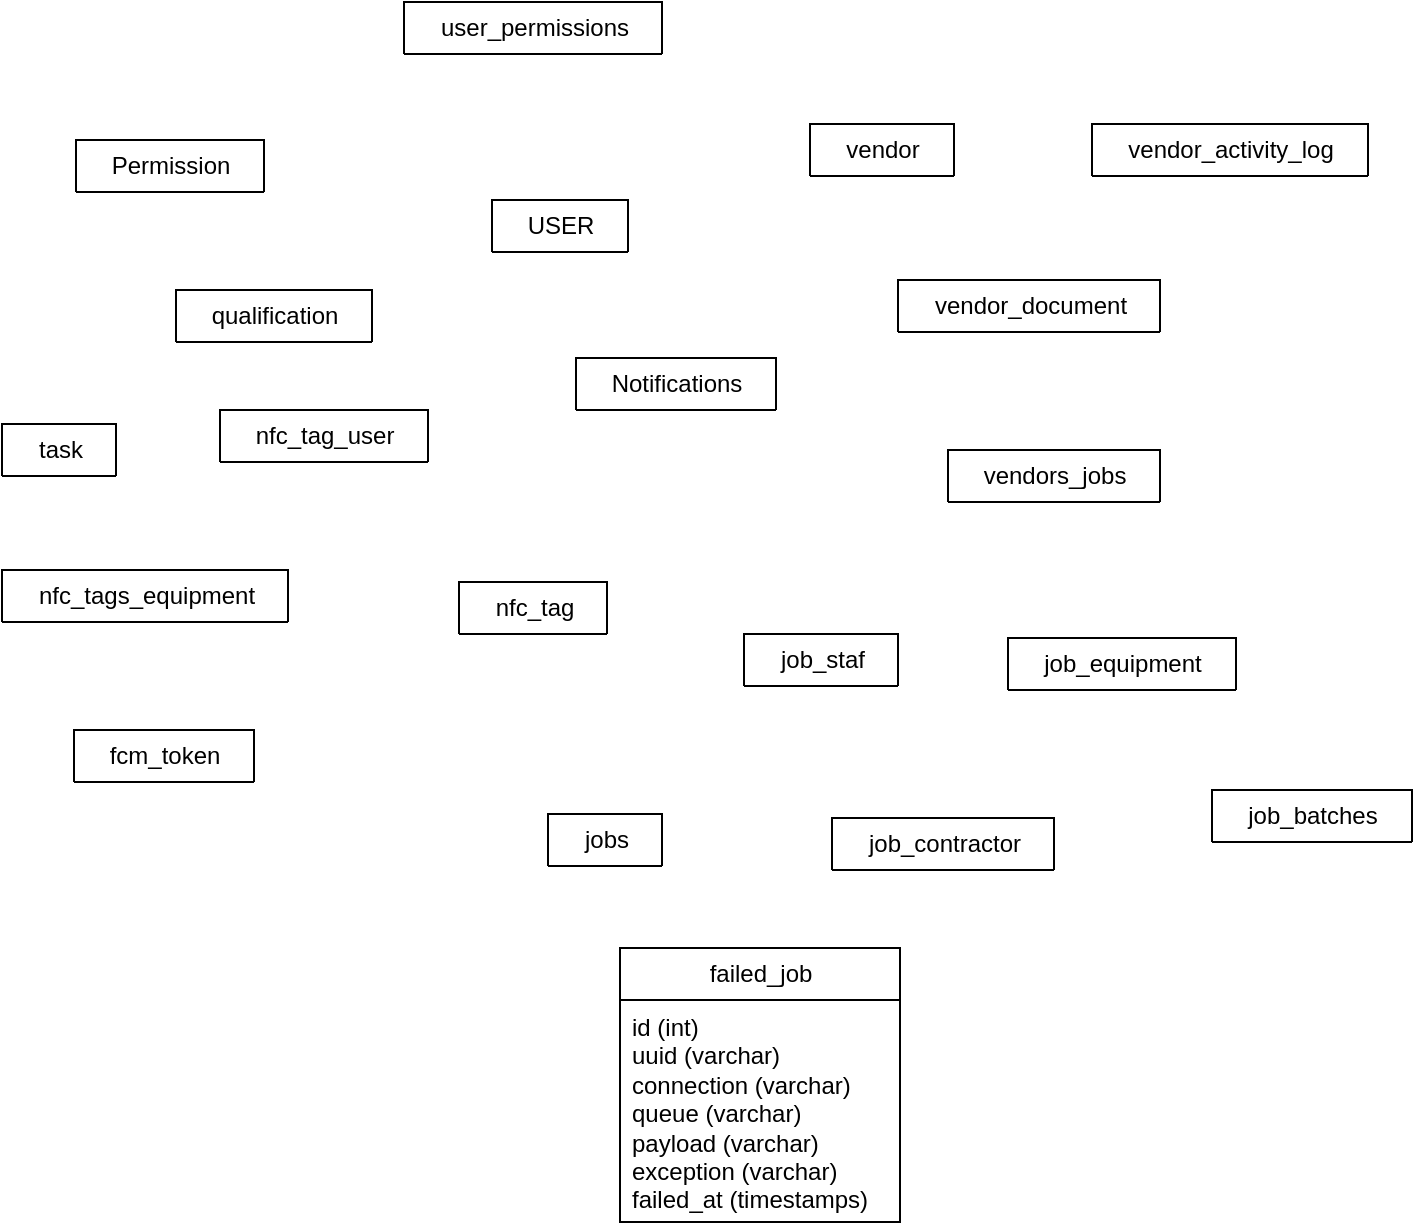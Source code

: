 <mxfile version="25.0.1">
  <diagram name="Page-1" id="tnQ678aVrlw4dm5YoUwT">
    <mxGraphModel dx="794" dy="384" grid="0" gridSize="10" guides="1" tooltips="1" connect="1" arrows="1" fold="1" page="1" pageScale="1" pageWidth="850" pageHeight="1100" background="none" math="0" shadow="0">
      <root>
        <mxCell id="0" />
        <mxCell id="1" parent="0" />
        <mxCell id="ZSYq4ZnVDpGivRZ-uzch-1" value="USER" style="swimlane;fontStyle=0;childLayout=stackLayout;horizontal=1;startSize=26;fillColor=none;horizontalStack=0;resizeParent=1;resizeParentMax=0;resizeLast=0;collapsible=1;marginBottom=0;html=1;" vertex="1" collapsed="1" parent="1">
          <mxGeometry x="317" y="134" width="68" height="26" as="geometry">
            <mxRectangle x="273" y="176" width="148" height="78" as="alternateBounds" />
          </mxGeometry>
        </mxCell>
        <mxCell id="ZSYq4ZnVDpGivRZ-uzch-2" value="id&lt;div&gt;Vendor_id (userTAB) (FK)&lt;/div&gt;" style="text;strokeColor=none;fillColor=none;align=left;verticalAlign=top;spacingLeft=4;spacingRight=4;overflow=hidden;rotatable=0;points=[[0,0.5],[1,0.5]];portConstraint=eastwest;whiteSpace=wrap;html=1;" vertex="1" parent="ZSYq4ZnVDpGivRZ-uzch-1">
          <mxGeometry y="26" width="148" height="52" as="geometry" />
        </mxCell>
        <mxCell id="ZSYq4ZnVDpGivRZ-uzch-5" style="edgeStyle=orthogonalEdgeStyle;rounded=0;orthogonalLoop=1;jettySize=auto;html=1;exitX=1;exitY=0.5;exitDx=0;exitDy=0;" edge="1" parent="ZSYq4ZnVDpGivRZ-uzch-1">
          <mxGeometry relative="1" as="geometry">
            <mxPoint x="116" y="65" as="sourcePoint" />
            <mxPoint x="116" y="65" as="targetPoint" />
          </mxGeometry>
        </mxCell>
        <mxCell id="ZSYq4ZnVDpGivRZ-uzch-7" value="Permission" style="swimlane;fontStyle=0;childLayout=stackLayout;horizontal=1;startSize=26;fillColor=none;horizontalStack=0;resizeParent=1;resizeParentMax=0;resizeLast=0;collapsible=1;marginBottom=0;html=1;" vertex="1" collapsed="1" parent="1">
          <mxGeometry x="109" y="104" width="94" height="26" as="geometry">
            <mxRectangle x="148" y="104" width="140" height="104" as="alternateBounds" />
          </mxGeometry>
        </mxCell>
        <mxCell id="ZSYq4ZnVDpGivRZ-uzch-8" value="id" style="text;strokeColor=none;fillColor=none;align=left;verticalAlign=top;spacingLeft=4;spacingRight=4;overflow=hidden;rotatable=0;points=[[0,0.5],[1,0.5]];portConstraint=eastwest;whiteSpace=wrap;html=1;" vertex="1" parent="ZSYq4ZnVDpGivRZ-uzch-7">
          <mxGeometry y="26" width="140" height="26" as="geometry" />
        </mxCell>
        <mxCell id="ZSYq4ZnVDpGivRZ-uzch-9" value="permission(varchar)" style="text;strokeColor=none;fillColor=none;align=left;verticalAlign=top;spacingLeft=4;spacingRight=4;overflow=hidden;rotatable=0;points=[[0,0.5],[1,0.5]];portConstraint=eastwest;whiteSpace=wrap;html=1;" vertex="1" parent="ZSYq4ZnVDpGivRZ-uzch-7">
          <mxGeometry y="52" width="140" height="26" as="geometry" />
        </mxCell>
        <mxCell id="ZSYq4ZnVDpGivRZ-uzch-10" value="type(varchar)&lt;div&gt;&lt;br&gt;&lt;/div&gt;" style="text;strokeColor=none;fillColor=none;align=left;verticalAlign=top;spacingLeft=4;spacingRight=4;overflow=hidden;rotatable=0;points=[[0,0.5],[1,0.5]];portConstraint=eastwest;whiteSpace=wrap;html=1;" vertex="1" parent="ZSYq4ZnVDpGivRZ-uzch-7">
          <mxGeometry y="78" width="140" height="26" as="geometry" />
        </mxCell>
        <mxCell id="ZSYq4ZnVDpGivRZ-uzch-11" value="user_permissions" style="swimlane;fontStyle=0;childLayout=stackLayout;horizontal=1;startSize=26;fillColor=none;horizontalStack=0;resizeParent=1;resizeParentMax=0;resizeLast=0;collapsible=1;marginBottom=0;html=1;" vertex="1" collapsed="1" parent="1">
          <mxGeometry x="273" y="35" width="129" height="26" as="geometry">
            <mxRectangle x="328" y="34" width="140" height="104" as="alternateBounds" />
          </mxGeometry>
        </mxCell>
        <mxCell id="ZSYq4ZnVDpGivRZ-uzch-12" value="id" style="text;strokeColor=none;fillColor=none;align=left;verticalAlign=top;spacingLeft=4;spacingRight=4;overflow=hidden;rotatable=0;points=[[0,0.5],[1,0.5]];portConstraint=eastwest;whiteSpace=wrap;html=1;" vertex="1" parent="ZSYq4ZnVDpGivRZ-uzch-11">
          <mxGeometry y="26" width="140" height="26" as="geometry" />
        </mxCell>
        <mxCell id="ZSYq4ZnVDpGivRZ-uzch-13" value="permission_id(FK)" style="text;strokeColor=none;fillColor=none;align=left;verticalAlign=top;spacingLeft=4;spacingRight=4;overflow=hidden;rotatable=0;points=[[0,0.5],[1,0.5]];portConstraint=eastwest;whiteSpace=wrap;html=1;" vertex="1" parent="ZSYq4ZnVDpGivRZ-uzch-11">
          <mxGeometry y="52" width="140" height="26" as="geometry" />
        </mxCell>
        <mxCell id="ZSYq4ZnVDpGivRZ-uzch-14" value="user_id(FK)" style="text;strokeColor=none;fillColor=none;align=left;verticalAlign=top;spacingLeft=4;spacingRight=4;overflow=hidden;rotatable=0;points=[[0,0.5],[1,0.5]];portConstraint=eastwest;whiteSpace=wrap;html=1;" vertex="1" parent="ZSYq4ZnVDpGivRZ-uzch-11">
          <mxGeometry y="78" width="140" height="26" as="geometry" />
        </mxCell>
        <mxCell id="ZSYq4ZnVDpGivRZ-uzch-15" value="vendor" style="swimlane;fontStyle=0;childLayout=stackLayout;horizontal=1;startSize=26;fillColor=none;horizontalStack=0;resizeParent=1;resizeParentMax=0;resizeLast=0;collapsible=1;marginBottom=0;html=1;" vertex="1" collapsed="1" parent="1">
          <mxGeometry x="476" y="96" width="72" height="26" as="geometry">
            <mxRectangle x="490" y="80" width="151" height="196" as="alternateBounds" />
          </mxGeometry>
        </mxCell>
        <mxCell id="ZSYq4ZnVDpGivRZ-uzch-16" value="id&lt;div&gt;user_id(FK)&lt;/div&gt;&lt;div&gt;registration_num(varchar)&lt;/div&gt;&lt;div&gt;name(varchar)&lt;/div&gt;&lt;div&gt;email(varchar)&lt;/div&gt;&lt;div&gt;notifiy_email(varchar)&lt;/div&gt;&lt;div&gt;phone(varchar)&lt;/div&gt;&lt;div&gt;address(varchar)&lt;/div&gt;&lt;div&gt;logo(varchar)&lt;/div&gt;&lt;div&gt;website(varchar)&lt;/div&gt;&lt;div&gt;Timestamps&lt;/div&gt;" style="text;strokeColor=none;fillColor=none;align=left;verticalAlign=top;spacingLeft=4;spacingRight=4;overflow=hidden;rotatable=0;points=[[0,0.5],[1,0.5]];portConstraint=eastwest;whiteSpace=wrap;html=1;" vertex="1" parent="ZSYq4ZnVDpGivRZ-uzch-15">
          <mxGeometry y="26" width="151" height="170" as="geometry" />
        </mxCell>
        <mxCell id="ZSYq4ZnVDpGivRZ-uzch-19" value="vendor_activity_log" style="swimlane;fontStyle=0;childLayout=stackLayout;horizontal=1;startSize=26;fillColor=none;horizontalStack=0;resizeParent=1;resizeParentMax=0;resizeLast=0;collapsible=1;marginBottom=0;html=1;" vertex="1" collapsed="1" parent="1">
          <mxGeometry x="617" y="96" width="138" height="26" as="geometry">
            <mxRectangle x="525" y="165" width="140" height="150" as="alternateBounds" />
          </mxGeometry>
        </mxCell>
        <mxCell id="ZSYq4ZnVDpGivRZ-uzch-20" value="id&lt;div&gt;user_id(FK)&lt;/div&gt;&lt;div&gt;vendor_id(FK)&lt;/div&gt;&lt;div&gt;subject_type----&lt;/div&gt;&lt;div&gt;subject_id------&lt;/div&gt;&lt;div&gt;status (varchar)&lt;/div&gt;&lt;div&gt;data&amp;nbsp; ( longtext)&lt;/div&gt;&lt;div style=&quot;line-height: 140%;&quot;&gt;Timestamp&lt;/div&gt;" style="text;strokeColor=none;fillColor=none;align=left;verticalAlign=top;spacingLeft=4;spacingRight=4;overflow=hidden;rotatable=0;points=[[0,0.5],[1,0.5]];portConstraint=eastwest;whiteSpace=wrap;html=1;" vertex="1" parent="ZSYq4ZnVDpGivRZ-uzch-19">
          <mxGeometry y="26" width="140" height="124" as="geometry" />
        </mxCell>
        <mxCell id="ZSYq4ZnVDpGivRZ-uzch-23" value="vendor_document" style="swimlane;fontStyle=0;childLayout=stackLayout;horizontal=1;startSize=26;fillColor=none;horizontalStack=0;resizeParent=1;resizeParentMax=0;resizeLast=0;collapsible=1;marginBottom=0;html=1;" vertex="1" collapsed="1" parent="1">
          <mxGeometry x="520" y="174" width="131" height="26" as="geometry">
            <mxRectangle x="416" y="177" width="143" height="153" as="alternateBounds" />
          </mxGeometry>
        </mxCell>
        <mxCell id="ZSYq4ZnVDpGivRZ-uzch-24" value="id&lt;div&gt;admin_id(user_tab)(FK)&lt;/div&gt;&lt;div&gt;vendor_id(FK)&lt;/div&gt;&lt;div&gt;name(varchar)&lt;/div&gt;&lt;div&gt;path(varchar)&lt;/div&gt;&lt;div&gt;type(varchar)&lt;/div&gt;&lt;div&gt;size (bigint 20)&lt;/div&gt;&lt;div&gt;Timestamps&lt;/div&gt;" style="text;strokeColor=none;fillColor=none;align=left;verticalAlign=top;spacingLeft=4;spacingRight=4;overflow=hidden;rotatable=0;points=[[0,0.5],[1,0.5]];portConstraint=eastwest;whiteSpace=wrap;html=1;" vertex="1" parent="ZSYq4ZnVDpGivRZ-uzch-23">
          <mxGeometry y="26" width="143" height="127" as="geometry" />
        </mxCell>
        <mxCell id="ZSYq4ZnVDpGivRZ-uzch-27" value="vendors_jobs" style="swimlane;fontStyle=0;childLayout=stackLayout;horizontal=1;startSize=26;fillColor=none;horizontalStack=0;resizeParent=1;resizeParentMax=0;resizeLast=0;collapsible=1;marginBottom=0;html=1;" vertex="1" collapsed="1" parent="1">
          <mxGeometry x="545" y="259" width="106" height="26" as="geometry">
            <mxRectangle x="345" y="243" width="198" height="558" as="alternateBounds" />
          </mxGeometry>
        </mxCell>
        <mxCell id="ZSYq4ZnVDpGivRZ-uzch-28" value="id&lt;div&gt;vendor_id(userTab)FK&lt;/div&gt;&lt;div&gt;job_owner_id(userTAB)FK&lt;/div&gt;&lt;div&gt;customer_id (FK)&lt;/div&gt;&lt;div&gt;job_uni_id (varchar)&lt;/div&gt;&lt;div&gt;job_title(varchar)&lt;/div&gt;&lt;div&gt;job_description(varchar)&lt;/div&gt;&lt;div&gt;office_note(varchar)&lt;/div&gt;&lt;div&gt;staf_note(varchar)&lt;/div&gt;&lt;div&gt;customer_name(varchar)&lt;/div&gt;&lt;div&gt;number_of_staf (int)&lt;/div&gt;&lt;div&gt;assigned_staf (int)&lt;/div&gt;&lt;div&gt;assigned_equipment(int)&lt;/div&gt;&lt;div&gt;assigned_contract(int)&lt;/div&gt;&lt;div&gt;hours_booked (varchar)&lt;/div&gt;&lt;div&gt;start_date_time (Timestamp)&lt;/div&gt;&lt;div&gt;completed_at (timestamp)&lt;/div&gt;&lt;div&gt;address (varchar)&lt;/div&gt;&lt;div&gt;location (varchar)&lt;/div&gt;&lt;div&gt;secondary_loca (varchar)&lt;/div&gt;&lt;div&gt;secondary_address (varchar)&lt;/div&gt;&lt;div&gt;latitude (varchar)&lt;/div&gt;&lt;div&gt;longitude (varchar)&lt;/div&gt;&lt;div&gt;secondary_lattude (varchar)&lt;/div&gt;&lt;div&gt;secondary_longitude (varchar)&lt;/div&gt;&lt;div&gt;&amp;nbsp;repeate_days (varchar)&lt;/div&gt;&lt;div&gt;resource_description (varchar)&lt;/div&gt;&lt;div&gt;signatory_docum (varchar)&lt;/div&gt;&lt;div&gt;status (int)&lt;/div&gt;&lt;div&gt;isparent (int)&lt;/div&gt;&lt;div&gt;notes (varchar)&lt;/div&gt;&lt;div&gt;job_complete_photo (varchar)&lt;/div&gt;&lt;div&gt;activity (varchar)&lt;/div&gt;&lt;div&gt;staf_roles (varchar)&lt;/div&gt;&lt;div&gt;authrized_person (varchar)&lt;/div&gt;&lt;div&gt;Timestamps&lt;/div&gt;" style="text;strokeColor=none;fillColor=none;align=left;verticalAlign=top;spacingLeft=4;spacingRight=4;overflow=hidden;rotatable=0;points=[[0,0.5],[1,0.5]];portConstraint=eastwest;whiteSpace=wrap;html=1;" vertex="1" parent="ZSYq4ZnVDpGivRZ-uzch-27">
          <mxGeometry y="26" width="198" height="532" as="geometry" />
        </mxCell>
        <mxCell id="ZSYq4ZnVDpGivRZ-uzch-31" value="task" style="swimlane;fontStyle=0;childLayout=stackLayout;horizontal=1;startSize=26;fillColor=none;horizontalStack=0;resizeParent=1;resizeParentMax=0;resizeLast=0;collapsible=1;marginBottom=0;html=1;" vertex="1" collapsed="1" parent="1">
          <mxGeometry x="72" y="246" width="57" height="26" as="geometry">
            <mxRectangle x="537" y="7" width="140" height="149" as="alternateBounds" />
          </mxGeometry>
        </mxCell>
        <mxCell id="ZSYq4ZnVDpGivRZ-uzch-32" value="id&lt;div&gt;vendor_id (userTAB) FK&lt;/div&gt;&lt;div&gt;title&lt;/div&gt;&lt;div&gt;description&lt;/div&gt;&lt;div&gt;priority&lt;/div&gt;&lt;div&gt;status (int)&lt;/div&gt;&lt;div&gt;due_date (timestamps)&lt;/div&gt;&lt;div&gt;Timestamps&lt;/div&gt;" style="text;strokeColor=none;fillColor=none;align=left;verticalAlign=top;spacingLeft=4;spacingRight=4;overflow=hidden;rotatable=0;points=[[0,0.5],[1,0.5]];portConstraint=eastwest;whiteSpace=wrap;html=1;" vertex="1" parent="ZSYq4ZnVDpGivRZ-uzch-31">
          <mxGeometry y="26" width="140" height="123" as="geometry" />
        </mxCell>
        <mxCell id="ZSYq4ZnVDpGivRZ-uzch-35" value="qualification" style="swimlane;fontStyle=0;childLayout=stackLayout;horizontal=1;startSize=26;fillColor=none;horizontalStack=0;resizeParent=1;resizeParentMax=0;resizeLast=0;collapsible=1;marginBottom=0;html=1;" vertex="1" collapsed="1" parent="1">
          <mxGeometry x="159" y="179" width="98" height="26" as="geometry">
            <mxRectangle x="173" y="223" width="227" height="199" as="alternateBounds" />
          </mxGeometry>
        </mxCell>
        <mxCell id="ZSYq4ZnVDpGivRZ-uzch-36" value="&lt;div style=&quot;font-family: Consolas, &amp;quot;Courier New&amp;quot;, monospace; font-size: 14px; line-height: 19px; white-space: pre;&quot;&gt;&lt;div style=&quot;&quot;&gt;&lt;font style=&quot;background-color: rgb(255, 255, 204);&quot; color=&quot;#000033&quot;&gt;&#39;staff_id&#39; (userTAB) FK&lt;/font&gt;&lt;/div&gt;&lt;div style=&quot;&quot;&gt;&lt;font style=&quot;background-color: rgb(255, 255, 204);&quot; color=&quot;#000033&quot;&gt;&#39;contractor_id&#39; (userTAB) FK&lt;/font&gt;&lt;/div&gt;&lt;div style=&quot;&quot;&gt;&lt;font style=&quot;background-color: rgb(255, 255, 204);&quot; color=&quot;#000033&quot;&gt;&#39;qualification&#39;,&lt;/font&gt;&lt;/div&gt;&lt;div style=&quot;&quot;&gt;&lt;font style=&quot;background-color: rgb(255, 255, 204);&quot; color=&quot;#000033&quot;&gt;&#39;instituation_name&#39;,&lt;/font&gt;&lt;/div&gt;&lt;div style=&quot;&quot;&gt;&lt;font style=&quot;background-color: rgb(255, 255, 204);&quot; color=&quot;#000033&quot;&gt;&#39;effective_date&#39;,&lt;/font&gt;&lt;/div&gt;&lt;div style=&quot;&quot;&gt;&lt;font style=&quot;background-color: rgb(255, 255, 204);&quot; color=&quot;#000033&quot;&gt;&#39;expiry_date&#39;,&lt;/font&gt;&lt;/div&gt;&lt;div style=&quot;&quot;&gt;&lt;font style=&quot;background-color: rgb(255, 255, 204);&quot; color=&quot;#000033&quot;&gt;&#39;document&#39;,&lt;/font&gt;&lt;/div&gt;&lt;div style=&quot;&quot;&gt;&lt;font style=&quot;background-color: rgb(255, 255, 204);&quot; color=&quot;#000033&quot;&gt;timestamps&lt;/font&gt;&lt;/div&gt;&lt;/div&gt;" style="text;strokeColor=none;fillColor=none;align=left;verticalAlign=top;spacingLeft=4;spacingRight=4;overflow=hidden;rotatable=0;points=[[0,0.5],[1,0.5]];portConstraint=eastwest;whiteSpace=wrap;html=1;" vertex="1" parent="ZSYq4ZnVDpGivRZ-uzch-35">
          <mxGeometry y="26" width="227" height="173" as="geometry" />
        </mxCell>
        <mxCell id="ZSYq4ZnVDpGivRZ-uzch-39" value="Notifications" style="swimlane;fontStyle=0;childLayout=stackLayout;horizontal=1;startSize=26;fillColor=none;horizontalStack=0;resizeParent=1;resizeParentMax=0;resizeLast=0;collapsible=1;marginBottom=0;html=1;" vertex="1" collapsed="1" parent="1">
          <mxGeometry x="359" y="213" width="100" height="26" as="geometry">
            <mxRectangle x="346" y="120" width="211" height="203" as="alternateBounds" />
          </mxGeometry>
        </mxCell>
        <mxCell id="ZSYq4ZnVDpGivRZ-uzch-40" value="&lt;div style=&quot;font-family: Consolas, &amp;quot;Courier New&amp;quot;, monospace; font-size: 14px; line-height: 19px; white-space: pre;&quot;&gt;&lt;div style=&quot;&quot;&gt;&lt;span style=&quot;background-color: rgb(255, 255, 204);&quot;&gt;&lt;font color=&quot;#000033&quot;&gt;&#39;user_id&#39;,(userTAB)FK&lt;/font&gt;&lt;/span&gt;&lt;/div&gt;&lt;div style=&quot;&quot;&gt;&lt;span style=&quot;background-color: rgb(255, 255, 204);&quot;&gt;&lt;font color=&quot;#000033&quot;&gt;&#39;sender_id&#39;,(userTAB)FK&lt;/font&gt;&lt;/span&gt;&lt;/div&gt;&lt;div style=&quot;&quot;&gt;&lt;span style=&quot;background-color: rgb(255, 255, 204);&quot;&gt;&lt;font color=&quot;#000033&quot;&gt;&#39;notifiable_id&#39;,(bigint)&lt;/font&gt;&lt;/span&gt;&lt;/div&gt;&lt;div style=&quot;&quot;&gt;&lt;span style=&quot;background-color: rgb(255, 255, 204);&quot;&gt;&lt;font color=&quot;#000033&quot;&gt;&#39;notifiable_type&#39;,(varchar)&lt;/font&gt;&lt;/span&gt;&lt;/div&gt;&lt;div style=&quot;&quot;&gt;&lt;span style=&quot;background-color: rgb(255, 255, 204);&quot;&gt;&lt;font color=&quot;#000033&quot;&gt;&#39;subject&#39;,(varchar)&lt;/font&gt;&lt;/span&gt;&lt;/div&gt;&lt;div style=&quot;&quot;&gt;&lt;span style=&quot;background-color: rgb(255, 255, 204);&quot;&gt;&lt;font color=&quot;#000033&quot;&gt;&#39;body&#39;,(varchar)&lt;/font&gt;&lt;/span&gt;&lt;/div&gt;&lt;div style=&quot;&quot;&gt;&lt;span style=&quot;background-color: rgb(255, 255, 204);&quot;&gt;&lt;font color=&quot;#000033&quot;&gt;&#39;child_id&#39;(int)&lt;/font&gt;&lt;/span&gt;&lt;/div&gt;&lt;div style=&quot;&quot;&gt;&lt;span style=&quot;background-color: rgb(255, 255, 204);&quot;&gt;&lt;font color=&quot;#000033&quot;&gt;read (int 1) def(0)&lt;/font&gt;&lt;/span&gt;&lt;/div&gt;&lt;div style=&quot;&quot;&gt;&lt;span style=&quot;background-color: rgb(255, 255, 204);&quot;&gt;&lt;font color=&quot;#000033&quot;&gt;Tiestamps&lt;/font&gt;&lt;/span&gt;&lt;/div&gt;&lt;/div&gt;" style="text;strokeColor=none;fillColor=none;align=left;verticalAlign=top;spacingLeft=4;spacingRight=4;overflow=hidden;rotatable=0;points=[[0,0.5],[1,0.5]];portConstraint=eastwest;whiteSpace=wrap;html=1;" vertex="1" parent="ZSYq4ZnVDpGivRZ-uzch-39">
          <mxGeometry y="26" width="211" height="177" as="geometry" />
        </mxCell>
        <mxCell id="ZSYq4ZnVDpGivRZ-uzch-43" value="nfc_tag_user" style="swimlane;fontStyle=0;childLayout=stackLayout;horizontal=1;startSize=26;fillColor=none;horizontalStack=0;resizeParent=1;resizeParentMax=0;resizeLast=0;collapsible=1;marginBottom=0;html=1;" vertex="1" collapsed="1" parent="1">
          <mxGeometry x="181" y="239" width="104" height="26" as="geometry">
            <mxRectangle x="181" y="239" width="186" height="93" as="alternateBounds" />
          </mxGeometry>
        </mxCell>
        <mxCell id="ZSYq4ZnVDpGivRZ-uzch-44" value="nfc_tag_id (nfc_tag TAB) FK&lt;div&gt;user_id (userTab)FK&lt;/div&gt;&lt;div&gt;status (int 1) def(0)&lt;/div&gt;&lt;div&gt;Timestamps&lt;/div&gt;" style="text;strokeColor=none;fillColor=none;align=left;verticalAlign=top;spacingLeft=4;spacingRight=4;overflow=hidden;rotatable=0;points=[[0,0.5],[1,0.5]];portConstraint=eastwest;whiteSpace=wrap;html=1;" vertex="1" parent="ZSYq4ZnVDpGivRZ-uzch-43">
          <mxGeometry y="26" width="186" height="67" as="geometry" />
        </mxCell>
        <mxCell id="ZSYq4ZnVDpGivRZ-uzch-47" value="nfc_tags_equipment" style="swimlane;fontStyle=0;childLayout=stackLayout;horizontal=1;startSize=26;fillColor=none;horizontalStack=0;resizeParent=1;resizeParentMax=0;resizeLast=0;collapsible=1;marginBottom=0;html=1;" vertex="1" collapsed="1" parent="1">
          <mxGeometry x="72" y="319" width="143" height="26" as="geometry">
            <mxRectangle x="332" y="324" width="140" height="121" as="alternateBounds" />
          </mxGeometry>
        </mxCell>
        <mxCell id="ZSYq4ZnVDpGivRZ-uzch-48" value="nfc_tag_id (nfc_tag TAB) FK&lt;div&gt;euipment_id (equipments) FK&lt;/div&gt;&lt;div&gt;status (int 1) def(0)&lt;/div&gt;&lt;div&gt;Timestamps&lt;/div&gt;" style="text;strokeColor=none;fillColor=none;align=left;verticalAlign=top;spacingLeft=4;spacingRight=4;overflow=hidden;rotatable=0;points=[[0,0.5],[1,0.5]];portConstraint=eastwest;whiteSpace=wrap;html=1;" vertex="1" parent="ZSYq4ZnVDpGivRZ-uzch-47">
          <mxGeometry y="26" width="140" height="95" as="geometry" />
        </mxCell>
        <mxCell id="ZSYq4ZnVDpGivRZ-uzch-51" value="nfc_tag" style="swimlane;fontStyle=0;childLayout=stackLayout;horizontal=1;startSize=26;fillColor=none;horizontalStack=0;resizeParent=1;resizeParentMax=0;resizeLast=0;collapsible=1;marginBottom=0;html=1;" vertex="1" collapsed="1" parent="1">
          <mxGeometry x="300.5" y="325" width="74" height="26" as="geometry">
            <mxRectangle x="332" y="324" width="140" height="139" as="alternateBounds" />
          </mxGeometry>
        </mxCell>
        <mxCell id="ZSYq4ZnVDpGivRZ-uzch-52" value="tag_uuid&lt;div&gt;status int(1) def(0)&lt;/div&gt;&lt;div&gt;description (varchar)&lt;/div&gt;&lt;div&gt;type {enum:[&quot;staf&quot;, &quot;equipment&quot;, &quot;contractor&quot;] }&lt;/div&gt;&lt;div&gt;Timestamps&lt;/div&gt;" style="text;strokeColor=none;fillColor=none;align=left;verticalAlign=top;spacingLeft=4;spacingRight=4;overflow=hidden;rotatable=0;points=[[0,0.5],[1,0.5]];portConstraint=eastwest;whiteSpace=wrap;html=1;" vertex="1" parent="ZSYq4ZnVDpGivRZ-uzch-51">
          <mxGeometry y="26" width="140" height="113" as="geometry" />
        </mxCell>
        <mxCell id="ZSYq4ZnVDpGivRZ-uzch-55" value="job_staf" style="swimlane;fontStyle=0;childLayout=stackLayout;horizontal=1;startSize=26;fillColor=none;horizontalStack=0;resizeParent=1;resizeParentMax=0;resizeLast=0;collapsible=1;marginBottom=0;html=1;" vertex="1" collapsed="1" parent="1">
          <mxGeometry x="443" y="351" width="77" height="26" as="geometry">
            <mxRectangle x="476" y="371" width="202" height="170" as="alternateBounds" />
          </mxGeometry>
        </mxCell>
        <mxCell id="ZSYq4ZnVDpGivRZ-uzch-56" value="vender_job_id (vender_job TAB) FK&lt;div&gt;staf_id (user TAB)FK&lt;/div&gt;&lt;div&gt;start_time (timestamp)&lt;/div&gt;&lt;div&gt;staf_role (varchar)&lt;/div&gt;&lt;div&gt;end_time (tiestamps)&lt;/div&gt;&lt;div&gt;staff_start_time (timestamps)&lt;/div&gt;&lt;div&gt;token (varchar)&lt;/div&gt;&lt;div&gt;isaccepted (tinyint 4) def(1)&lt;/div&gt;&lt;div&gt;reason (varchar)&lt;/div&gt;" style="text;strokeColor=none;fillColor=none;align=left;verticalAlign=top;spacingLeft=4;spacingRight=4;overflow=hidden;rotatable=0;points=[[0,0.5],[1,0.5]];portConstraint=eastwest;whiteSpace=wrap;html=1;" vertex="1" parent="ZSYq4ZnVDpGivRZ-uzch-55">
          <mxGeometry y="26" width="202" height="144" as="geometry" />
        </mxCell>
        <mxCell id="ZSYq4ZnVDpGivRZ-uzch-59" value="job_equipment" style="swimlane;fontStyle=0;childLayout=stackLayout;horizontal=1;startSize=26;fillColor=none;horizontalStack=0;resizeParent=1;resizeParentMax=0;resizeLast=0;collapsible=1;marginBottom=0;html=1;" vertex="1" collapsed="1" parent="1">
          <mxGeometry x="575" y="353" width="114" height="26" as="geometry">
            <mxRectangle x="626" y="362" width="218" height="137" as="alternateBounds" />
          </mxGeometry>
        </mxCell>
        <mxCell id="ZSYq4ZnVDpGivRZ-uzch-60" value="vendor_job_id (vender_job TAB) FK&lt;div&gt;equipment_id (equipment TAB) FK&lt;/div&gt;&lt;div&gt;status (tinyint 4) def(1)&lt;/div&gt;&lt;div&gt;start_tiem (timestamps)&lt;/div&gt;&lt;div&gt;end_time (timestamps)&lt;/div&gt;" style="text;strokeColor=none;fillColor=none;align=left;verticalAlign=top;spacingLeft=4;spacingRight=4;overflow=hidden;rotatable=0;points=[[0,0.5],[1,0.5]];portConstraint=eastwest;whiteSpace=wrap;html=1;" vertex="1" parent="ZSYq4ZnVDpGivRZ-uzch-59">
          <mxGeometry y="26" width="218" height="111" as="geometry" />
        </mxCell>
        <mxCell id="ZSYq4ZnVDpGivRZ-uzch-63" value="job_contractor" style="swimlane;fontStyle=0;childLayout=stackLayout;horizontal=1;startSize=26;fillColor=none;horizontalStack=0;resizeParent=1;resizeParentMax=0;resizeLast=0;collapsible=1;marginBottom=0;html=1;" vertex="1" collapsed="1" parent="1">
          <mxGeometry x="487" y="443" width="111" height="26" as="geometry">
            <mxRectangle x="487" y="443" width="201" height="149" as="alternateBounds" />
          </mxGeometry>
        </mxCell>
        <mxCell id="ZSYq4ZnVDpGivRZ-uzch-64" value="vendor_job_id (vendor_job TAB) FK&lt;div&gt;contractor_id (user_TAB) FK&lt;/div&gt;&lt;div&gt;start_time (timestamps)&lt;/div&gt;&lt;div&gt;end_time (timestamps)&lt;/div&gt;&lt;div&gt;contractor_start_time (timestamps)&lt;/div&gt;&lt;div&gt;token (varchar)&lt;/div&gt;&lt;div&gt;isaccepting (tinyint 4) def 1&lt;/div&gt;&lt;div&gt;reason (varcahr)&lt;/div&gt;" style="text;strokeColor=none;fillColor=none;align=left;verticalAlign=top;spacingLeft=4;spacingRight=4;overflow=hidden;rotatable=0;points=[[0,0.5],[1,0.5]];portConstraint=eastwest;whiteSpace=wrap;html=1;" vertex="1" parent="ZSYq4ZnVDpGivRZ-uzch-63">
          <mxGeometry y="26" width="201" height="123" as="geometry" />
        </mxCell>
        <mxCell id="ZSYq4ZnVDpGivRZ-uzch-68" value="job_batches" style="swimlane;fontStyle=0;childLayout=stackLayout;horizontal=1;startSize=26;fillColor=none;horizontalStack=0;resizeParent=1;resizeParentMax=0;resizeLast=0;collapsible=1;marginBottom=0;html=1;" vertex="1" collapsed="1" parent="1">
          <mxGeometry x="677" y="429" width="100" height="26" as="geometry">
            <mxRectangle x="677" y="429" width="140" height="163" as="alternateBounds" />
          </mxGeometry>
        </mxCell>
        <mxCell id="ZSYq4ZnVDpGivRZ-uzch-69" value="name (Varchar)&lt;div&gt;total_jobs (int)&lt;/div&gt;&lt;div&gt;pending_jobs (int)&lt;/div&gt;&lt;div&gt;failed_job (int)&lt;/div&gt;&lt;div&gt;failed_job_ids (varchar)&lt;/div&gt;&lt;div&gt;options (varchar)&lt;/div&gt;&lt;div&gt;cancelled_at (int)&lt;/div&gt;&lt;div&gt;created_at (int)&lt;/div&gt;&lt;div&gt;finish_at (int)&lt;/div&gt;" style="text;strokeColor=none;fillColor=none;align=left;verticalAlign=top;spacingLeft=4;spacingRight=4;overflow=hidden;rotatable=0;points=[[0,0.5],[1,0.5]];portConstraint=eastwest;whiteSpace=wrap;html=1;" vertex="1" parent="ZSYq4ZnVDpGivRZ-uzch-68">
          <mxGeometry y="26" width="140" height="137" as="geometry" />
        </mxCell>
        <mxCell id="ZSYq4ZnVDpGivRZ-uzch-72" value="jobs" style="swimlane;fontStyle=0;childLayout=stackLayout;horizontal=1;startSize=26;fillColor=none;horizontalStack=0;resizeParent=1;resizeParentMax=0;resizeLast=0;collapsible=1;marginBottom=0;html=1;" vertex="1" collapsed="1" parent="1">
          <mxGeometry x="345" y="441" width="57" height="26" as="geometry">
            <mxRectangle x="267.5" y="459" width="140" height="126" as="alternateBounds" />
          </mxGeometry>
        </mxCell>
        <mxCell id="ZSYq4ZnVDpGivRZ-uzch-73" value="queue (varchar)&lt;div&gt;payloads (varchar)&lt;/div&gt;&lt;div&gt;attempts (tinyint 3)&lt;/div&gt;&lt;div&gt;reserved_at (int)&lt;/div&gt;&lt;div&gt;available_at (int)&lt;/div&gt;&lt;div&gt;created_at (int)&lt;/div&gt;" style="text;strokeColor=none;fillColor=none;align=left;verticalAlign=top;spacingLeft=4;spacingRight=4;overflow=hidden;rotatable=0;points=[[0,0.5],[1,0.5]];portConstraint=eastwest;whiteSpace=wrap;html=1;" vertex="1" parent="ZSYq4ZnVDpGivRZ-uzch-72">
          <mxGeometry y="26" width="140" height="100" as="geometry" />
        </mxCell>
        <mxCell id="ZSYq4ZnVDpGivRZ-uzch-76" value="fcm_token" style="swimlane;fontStyle=0;childLayout=stackLayout;horizontal=1;startSize=26;fillColor=none;horizontalStack=0;resizeParent=1;resizeParentMax=0;resizeLast=0;collapsible=1;marginBottom=0;html=1;" vertex="1" collapsed="1" parent="1">
          <mxGeometry x="108" y="399" width="90" height="26" as="geometry">
            <mxRectangle x="108" y="399" width="140" height="112" as="alternateBounds" />
          </mxGeometry>
        </mxCell>
        <mxCell id="ZSYq4ZnVDpGivRZ-uzch-77" value="user_id (user TAB) FK&lt;div&gt;device_id (varchar)&lt;/div&gt;&lt;div&gt;device_type (varchar)&lt;/div&gt;&lt;div&gt;token (varchar)&lt;/div&gt;&lt;div&gt;Timestamp&lt;/div&gt;" style="text;strokeColor=none;fillColor=none;align=left;verticalAlign=top;spacingLeft=4;spacingRight=4;overflow=hidden;rotatable=0;points=[[0,0.5],[1,0.5]];portConstraint=eastwest;whiteSpace=wrap;html=1;" vertex="1" parent="ZSYq4ZnVDpGivRZ-uzch-76">
          <mxGeometry y="26" width="140" height="86" as="geometry" />
        </mxCell>
        <mxCell id="ZSYq4ZnVDpGivRZ-uzch-80" value="failed_job" style="swimlane;fontStyle=0;childLayout=stackLayout;horizontal=1;startSize=26;fillColor=none;horizontalStack=0;resizeParent=1;resizeParentMax=0;resizeLast=0;collapsible=1;marginBottom=0;html=1;" vertex="1" parent="1">
          <mxGeometry x="381" y="508" width="140" height="137" as="geometry" />
        </mxCell>
        <mxCell id="ZSYq4ZnVDpGivRZ-uzch-81" value="id (int)&lt;div&gt;uuid (varchar)&lt;/div&gt;&lt;div&gt;connection (varchar)&lt;/div&gt;&lt;div&gt;queue (varchar)&lt;/div&gt;&lt;div&gt;payload (varchar)&lt;/div&gt;&lt;div&gt;exception (varchar)&lt;/div&gt;&lt;div&gt;failed_at (timestamps)&lt;/div&gt;" style="text;strokeColor=none;fillColor=none;align=left;verticalAlign=top;spacingLeft=4;spacingRight=4;overflow=hidden;rotatable=0;points=[[0,0.5],[1,0.5]];portConstraint=eastwest;whiteSpace=wrap;html=1;" vertex="1" parent="ZSYq4ZnVDpGivRZ-uzch-80">
          <mxGeometry y="26" width="140" height="111" as="geometry" />
        </mxCell>
      </root>
    </mxGraphModel>
  </diagram>
</mxfile>
